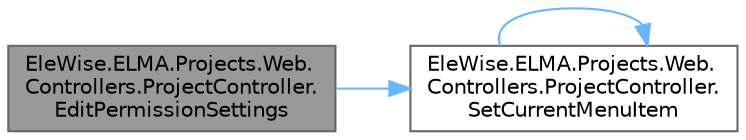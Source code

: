 digraph "EleWise.ELMA.Projects.Web.Controllers.ProjectController.EditPermissionSettings"
{
 // LATEX_PDF_SIZE
  bgcolor="transparent";
  edge [fontname=Helvetica,fontsize=10,labelfontname=Helvetica,labelfontsize=10];
  node [fontname=Helvetica,fontsize=10,shape=box,height=0.2,width=0.4];
  rankdir="LR";
  Node1 [id="Node000001",label="EleWise.ELMA.Projects.Web.\lControllers.ProjectController.\lEditPermissionSettings",height=0.2,width=0.4,color="gray40", fillcolor="grey60", style="filled", fontcolor="black",tooltip="Отобразить редактор настройки прав"];
  Node1 -> Node2 [id="edge1_Node000001_Node000002",color="steelblue1",style="solid",tooltip=" "];
  Node2 [id="Node000002",label="EleWise.ELMA.Projects.Web.\lControllers.ProjectController.\lSetCurrentMenuItem",height=0.2,width=0.4,color="grey40", fillcolor="white", style="filled",URL="$class_ele_wise_1_1_e_l_m_a_1_1_projects_1_1_web_1_1_controllers_1_1_project_controller.html#a73ecf530314371a7fb7c325ac2f5679b",tooltip="Устанавливает требуемый пункт меню активный."];
  Node2 -> Node2 [id="edge2_Node000002_Node000002",color="steelblue1",style="solid",tooltip=" "];
}

